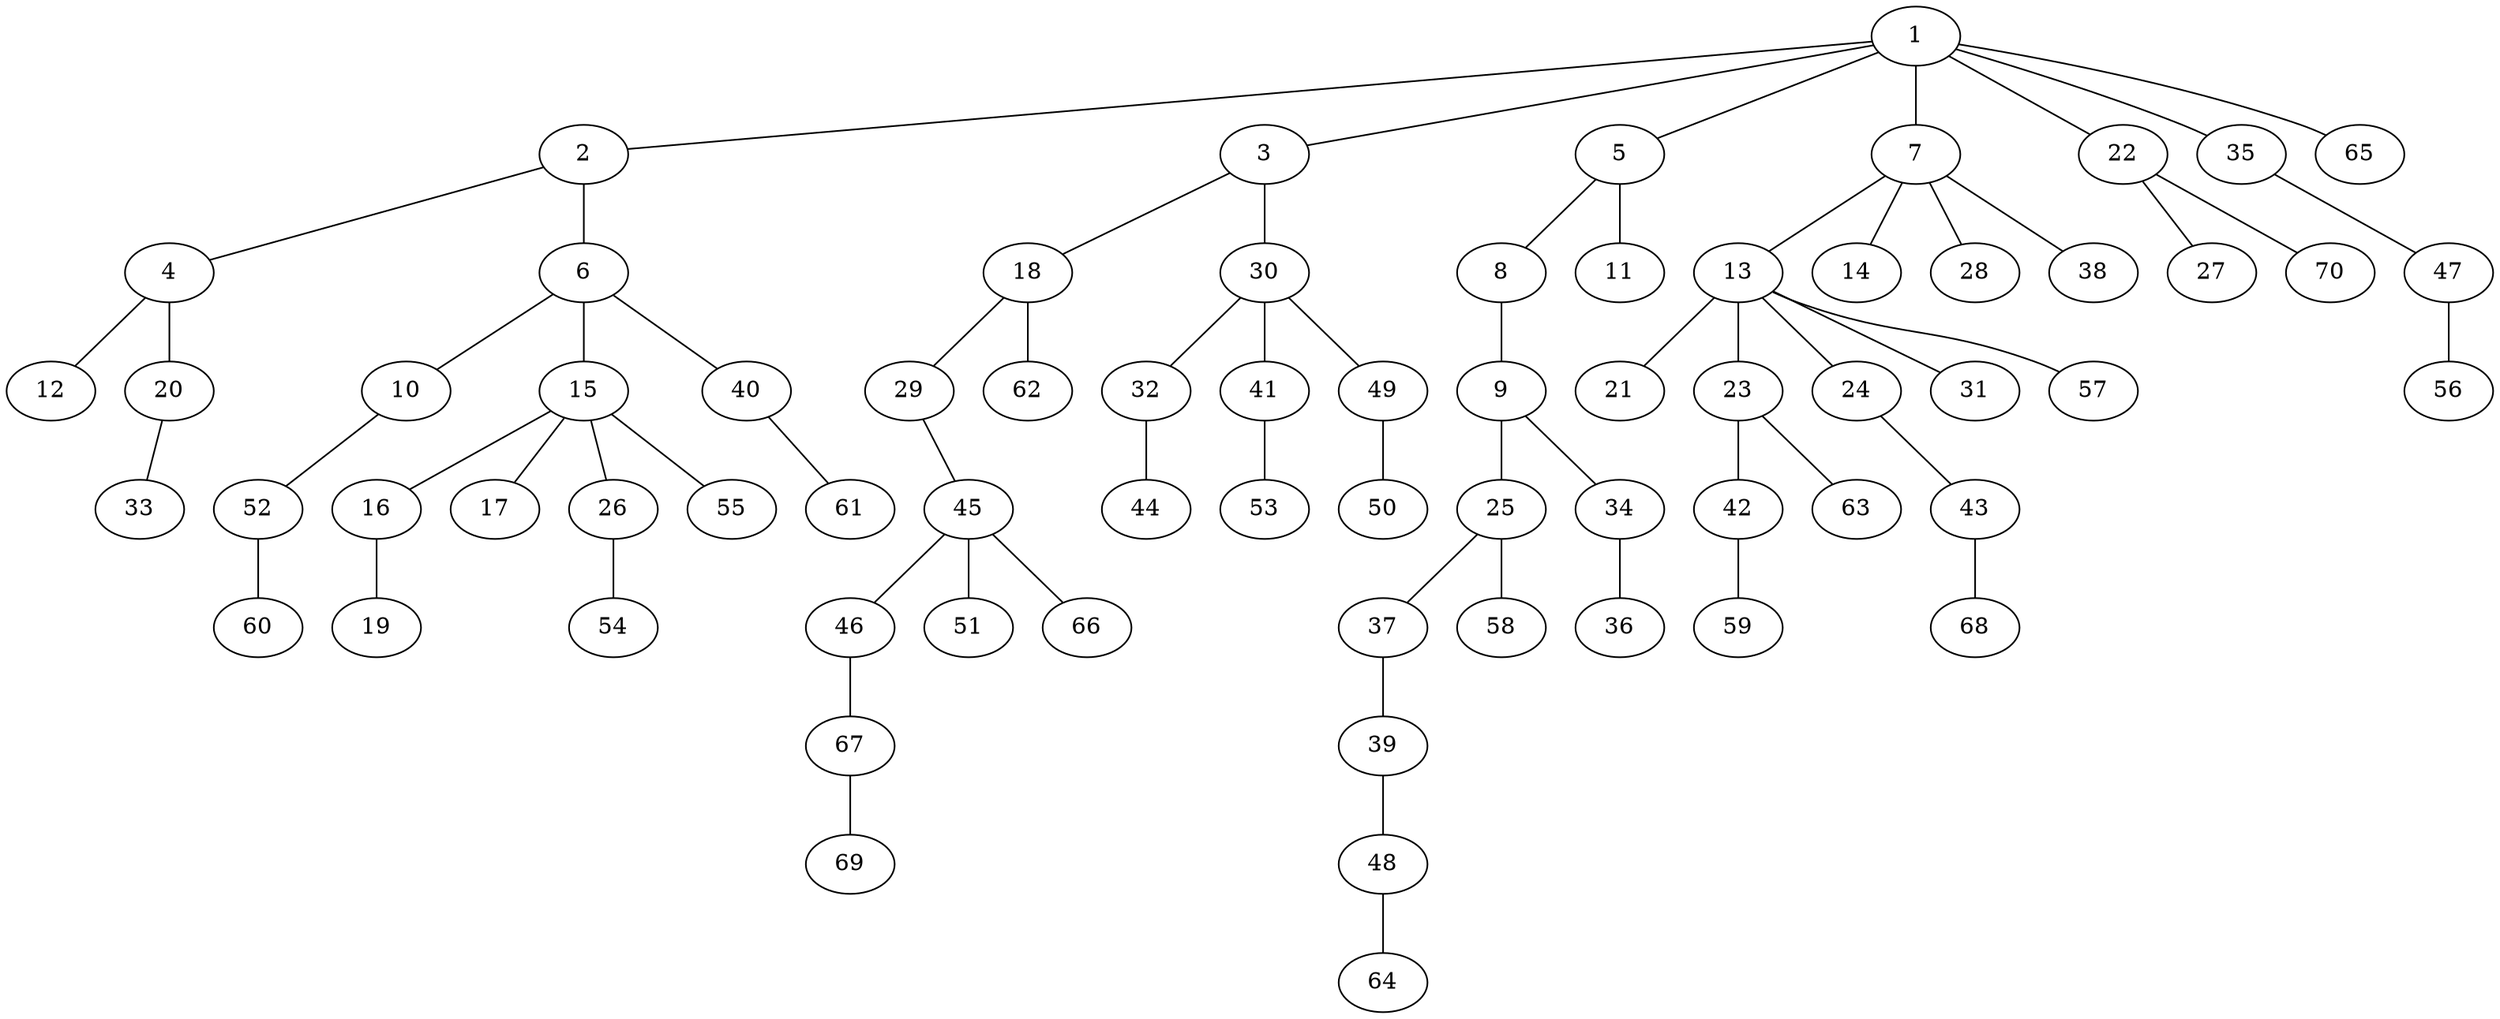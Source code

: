 graph graphname {1--2
1--3
1--5
1--7
1--22
1--35
1--65
2--4
2--6
3--18
3--30
4--12
4--20
5--8
5--11
6--10
6--15
6--40
7--13
7--14
7--28
7--38
8--9
9--25
9--34
10--52
13--21
13--23
13--24
13--31
13--57
15--16
15--17
15--26
15--55
16--19
18--29
18--62
20--33
22--27
22--70
23--42
23--63
24--43
25--37
25--58
26--54
29--45
30--32
30--41
30--49
32--44
34--36
35--47
37--39
39--48
40--61
41--53
42--59
43--68
45--46
45--51
45--66
46--67
47--56
48--64
49--50
52--60
67--69
}
